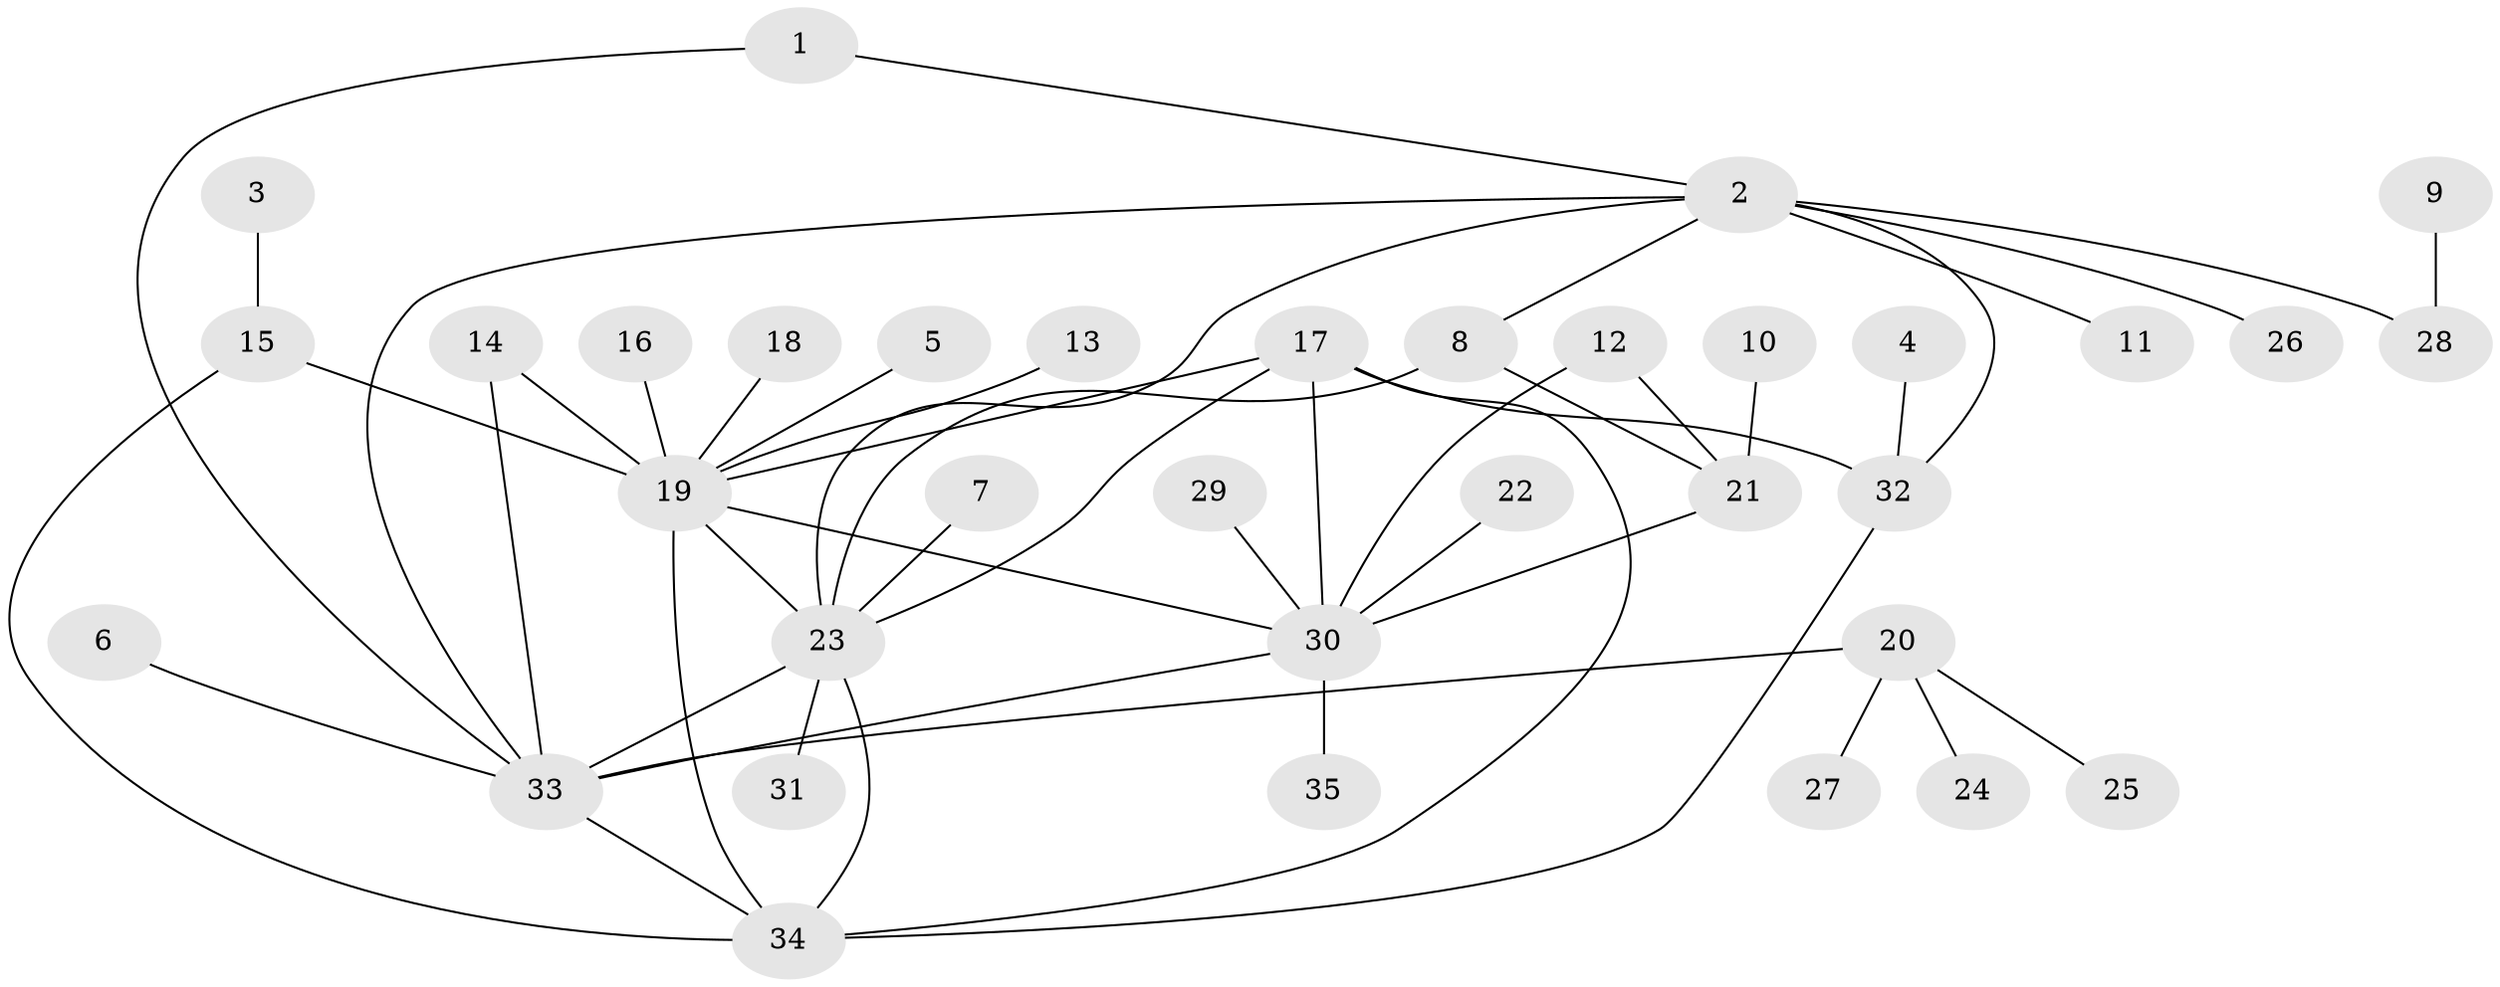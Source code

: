 // original degree distribution, {5: 0.04285714285714286, 8: 0.014285714285714285, 2: 0.12857142857142856, 6: 0.07142857142857142, 10: 0.02857142857142857, 3: 0.08571428571428572, 9: 0.014285714285714285, 4: 0.04285714285714286, 1: 0.5714285714285714}
// Generated by graph-tools (version 1.1) at 2025/50/03/09/25 03:50:37]
// undirected, 35 vertices, 49 edges
graph export_dot {
graph [start="1"]
  node [color=gray90,style=filled];
  1;
  2;
  3;
  4;
  5;
  6;
  7;
  8;
  9;
  10;
  11;
  12;
  13;
  14;
  15;
  16;
  17;
  18;
  19;
  20;
  21;
  22;
  23;
  24;
  25;
  26;
  27;
  28;
  29;
  30;
  31;
  32;
  33;
  34;
  35;
  1 -- 2 [weight=1.0];
  1 -- 33 [weight=1.0];
  2 -- 8 [weight=1.0];
  2 -- 11 [weight=1.0];
  2 -- 23 [weight=1.0];
  2 -- 26 [weight=1.0];
  2 -- 28 [weight=1.0];
  2 -- 32 [weight=1.0];
  2 -- 33 [weight=1.0];
  3 -- 15 [weight=1.0];
  4 -- 32 [weight=1.0];
  5 -- 19 [weight=1.0];
  6 -- 33 [weight=1.0];
  7 -- 23 [weight=1.0];
  8 -- 21 [weight=1.0];
  8 -- 23 [weight=1.0];
  9 -- 28 [weight=1.0];
  10 -- 21 [weight=1.0];
  12 -- 21 [weight=1.0];
  12 -- 30 [weight=1.0];
  13 -- 19 [weight=1.0];
  14 -- 19 [weight=1.0];
  14 -- 33 [weight=1.0];
  15 -- 19 [weight=1.0];
  15 -- 34 [weight=1.0];
  16 -- 19 [weight=1.0];
  17 -- 19 [weight=1.0];
  17 -- 23 [weight=1.0];
  17 -- 30 [weight=1.0];
  17 -- 32 [weight=2.0];
  17 -- 34 [weight=1.0];
  18 -- 19 [weight=1.0];
  19 -- 23 [weight=1.0];
  19 -- 30 [weight=1.0];
  19 -- 34 [weight=1.0];
  20 -- 24 [weight=1.0];
  20 -- 25 [weight=1.0];
  20 -- 27 [weight=1.0];
  20 -- 33 [weight=1.0];
  21 -- 30 [weight=1.0];
  22 -- 30 [weight=1.0];
  23 -- 31 [weight=1.0];
  23 -- 33 [weight=1.0];
  23 -- 34 [weight=1.0];
  29 -- 30 [weight=1.0];
  30 -- 33 [weight=1.0];
  30 -- 35 [weight=1.0];
  32 -- 34 [weight=1.0];
  33 -- 34 [weight=1.0];
}
